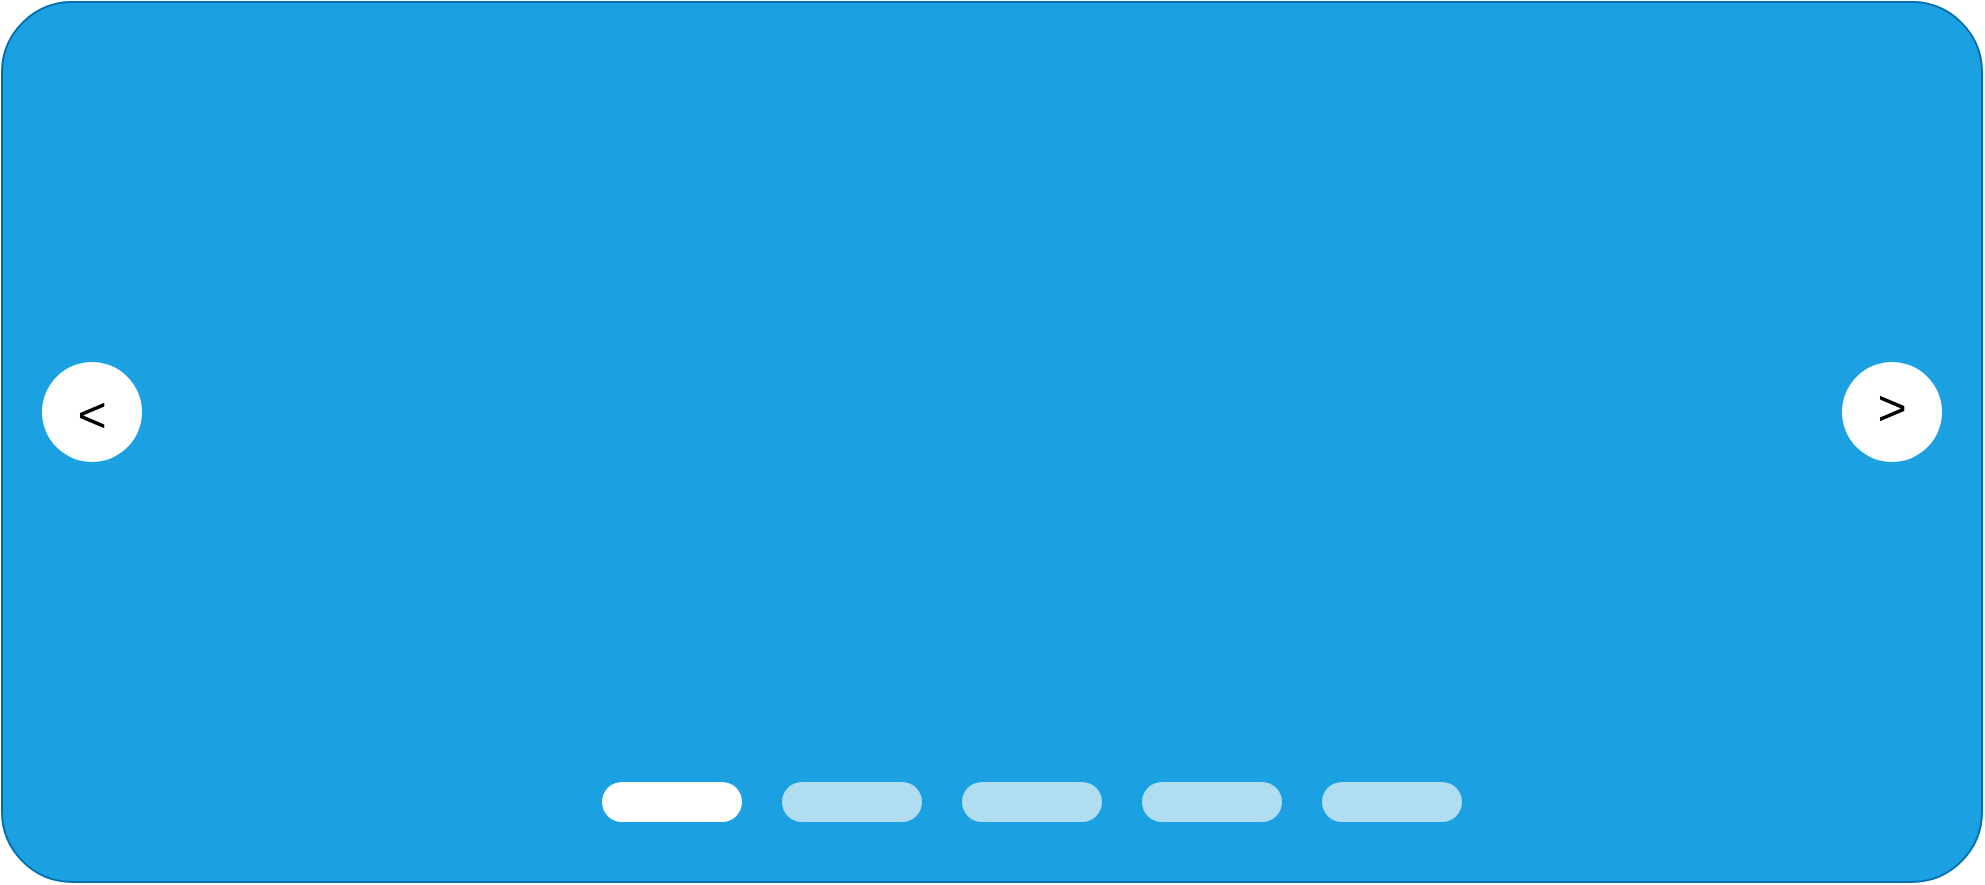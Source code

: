 <mxfile version="24.4.13" type="device">
  <diagram name="Page-1" id="hC7P7CALiDSfE6lzeneL">
    <mxGraphModel dx="2390" dy="1230" grid="1" gridSize="10" guides="1" tooltips="1" connect="1" arrows="1" fold="1" page="1" pageScale="1" pageWidth="1600" pageHeight="900" math="0" shadow="0">
      <root>
        <mxCell id="0" />
        <mxCell id="1" parent="0" />
        <mxCell id="doFeIFtr8LcBnCad3g39-1" value="" style="rounded=1;whiteSpace=wrap;html=1;hachureGap=4;fontFamily=Architects Daughter;fontSource=https%3A%2F%2Ffonts.googleapis.com%2Fcss%3Ffamily%3DArchitects%2BDaughter;arcSize=8;labelBackgroundColor=none;fillColor=#1ba1e2;strokeColor=#006EAF;fontColor=#ffffff;" vertex="1" parent="1">
          <mxGeometry x="320" y="230" width="990" height="440" as="geometry" />
        </mxCell>
        <mxCell id="doFeIFtr8LcBnCad3g39-2" value="&lt;font style=&quot;font-size: 25px;&quot;&gt;&amp;lt;&lt;/font&gt;" style="ellipse;whiteSpace=wrap;html=1;aspect=fixed;strokeColor=none;" vertex="1" parent="1">
          <mxGeometry x="340" y="410" width="50" height="50" as="geometry" />
        </mxCell>
        <mxCell id="doFeIFtr8LcBnCad3g39-3" value="&lt;font style=&quot;font-size: 25px;&quot;&gt;&amp;lt;&lt;/font&gt;" style="ellipse;whiteSpace=wrap;html=1;aspect=fixed;rotation=-180;strokeColor=none;" vertex="1" parent="1">
          <mxGeometry x="1240" y="410" width="50" height="50" as="geometry" />
        </mxCell>
        <mxCell id="doFeIFtr8LcBnCad3g39-12" value="" style="group" vertex="1" connectable="0" parent="1">
          <mxGeometry x="620" y="620" width="430" height="20" as="geometry" />
        </mxCell>
        <mxCell id="doFeIFtr8LcBnCad3g39-5" value="" style="rounded=1;whiteSpace=wrap;html=1;arcSize=50;strokeColor=none;" vertex="1" parent="doFeIFtr8LcBnCad3g39-12">
          <mxGeometry width="70" height="20" as="geometry" />
        </mxCell>
        <mxCell id="doFeIFtr8LcBnCad3g39-6" value="" style="rounded=1;whiteSpace=wrap;html=1;arcSize=50;strokeColor=none;fillColor=#b1ddf0;" vertex="1" parent="doFeIFtr8LcBnCad3g39-12">
          <mxGeometry x="90" width="70" height="20" as="geometry" />
        </mxCell>
        <mxCell id="doFeIFtr8LcBnCad3g39-7" value="" style="rounded=1;whiteSpace=wrap;html=1;arcSize=50;strokeColor=none;fillColor=#b1ddf0;" vertex="1" parent="doFeIFtr8LcBnCad3g39-12">
          <mxGeometry x="180" width="70" height="20" as="geometry" />
        </mxCell>
        <mxCell id="doFeIFtr8LcBnCad3g39-8" value="" style="rounded=1;whiteSpace=wrap;html=1;arcSize=50;strokeColor=none;fillColor=#b1ddf0;" vertex="1" parent="doFeIFtr8LcBnCad3g39-12">
          <mxGeometry x="270" width="70" height="20" as="geometry" />
        </mxCell>
        <mxCell id="doFeIFtr8LcBnCad3g39-9" value="" style="rounded=1;whiteSpace=wrap;html=1;arcSize=50;strokeColor=none;fillColor=#b1ddf0;" vertex="1" parent="doFeIFtr8LcBnCad3g39-12">
          <mxGeometry x="360" width="70" height="20" as="geometry" />
        </mxCell>
      </root>
    </mxGraphModel>
  </diagram>
</mxfile>
